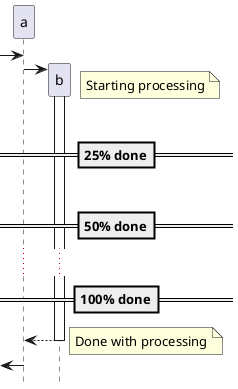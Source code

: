 @startuml
hide footbox

[-> a

create b

a -> b
activate b
note right: Starting processing

||25||
==25% done==

||25||
==50% done==

...
==100% done==

b --> a
note right: Done with processing
deactivate b

[<- a
@enduml
